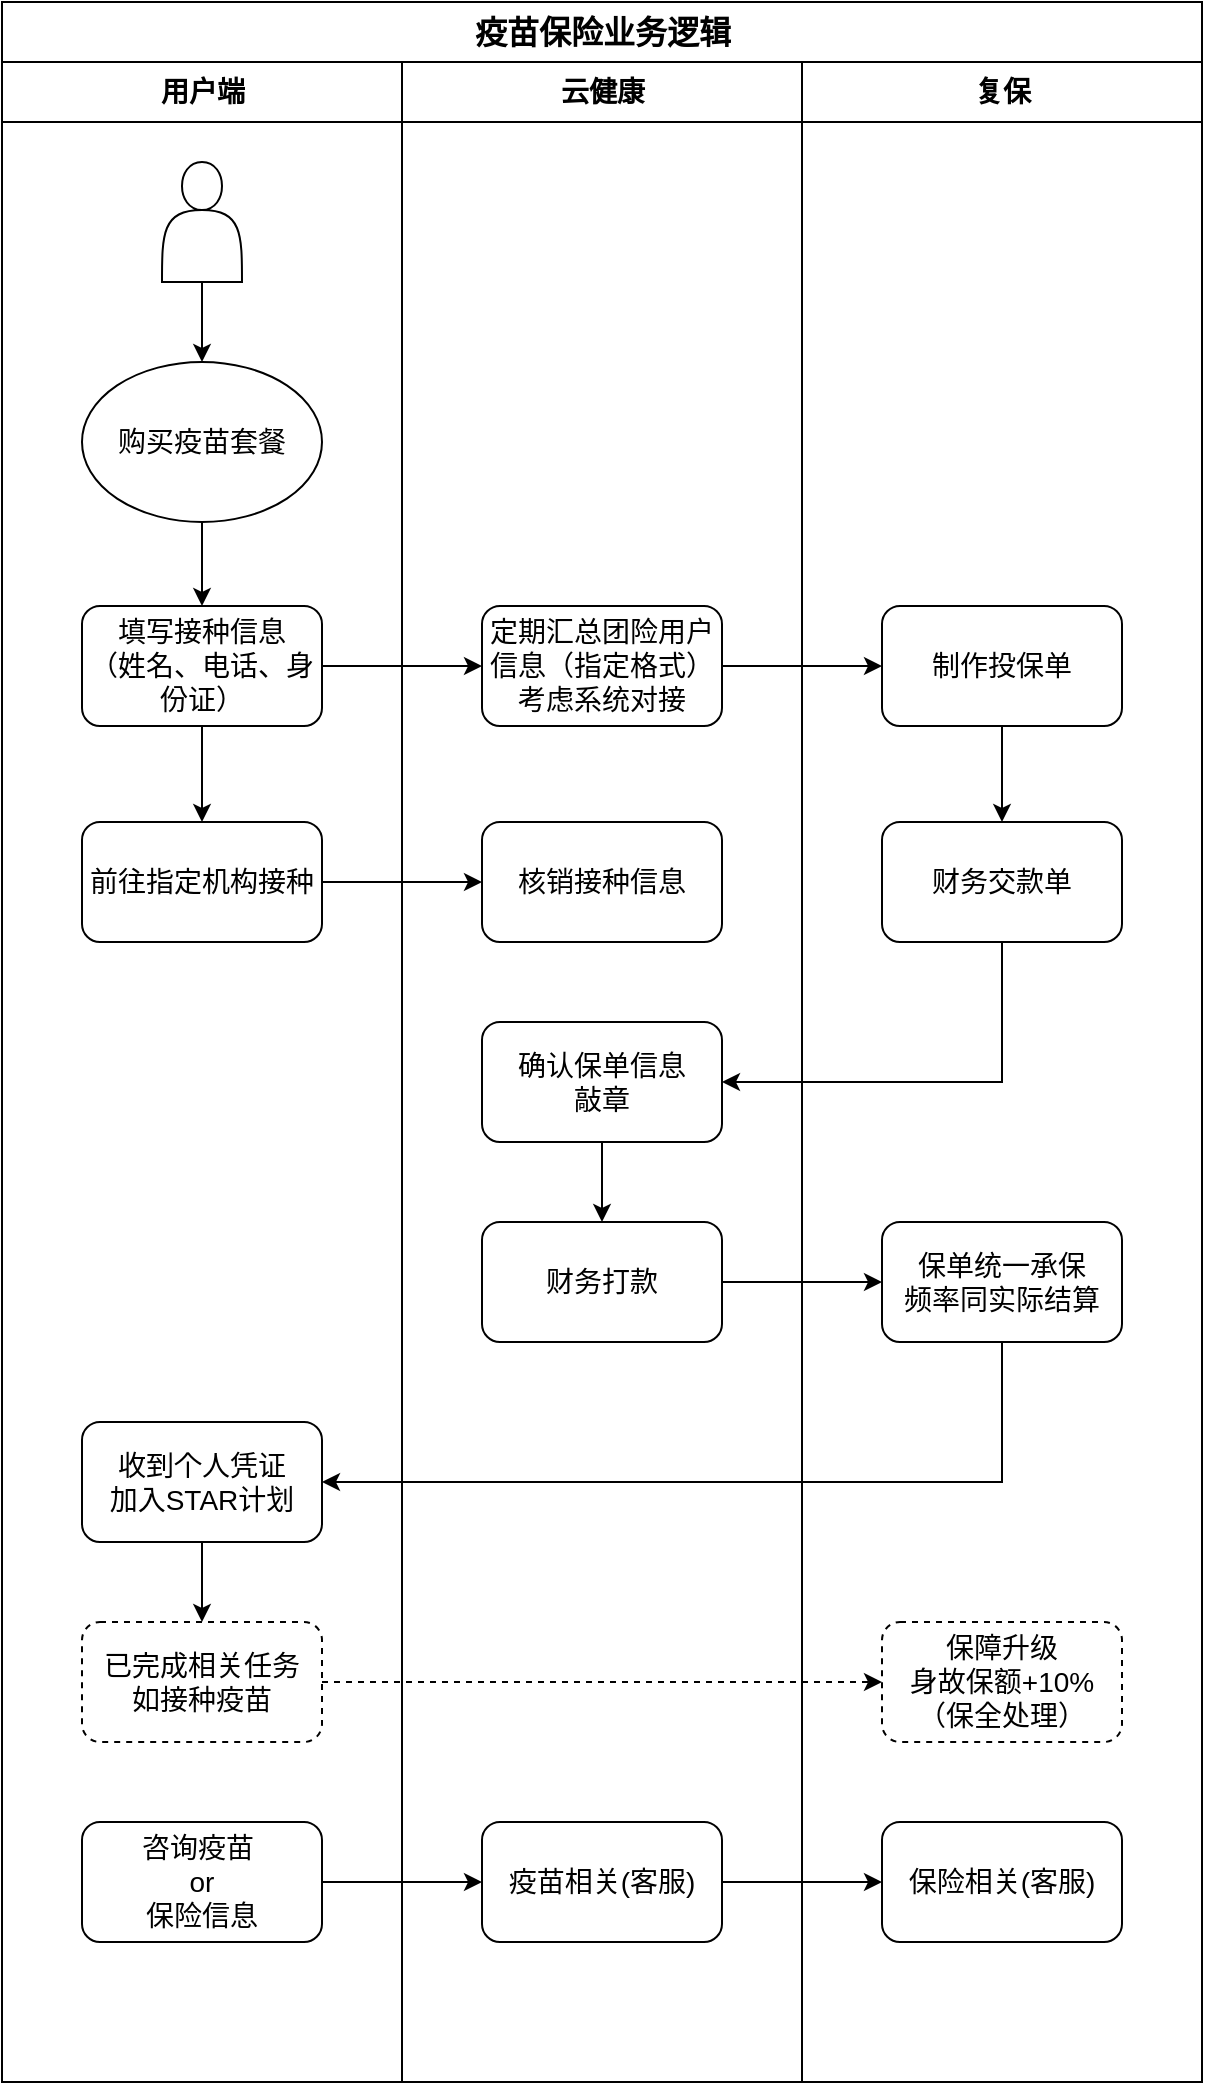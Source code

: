 <mxfile version="13.8.2" type="github">
  <diagram id="9zuYNIIFEwcfwW7uDdRH" name="Page-1">
    <mxGraphModel dx="1102" dy="567" grid="1" gridSize="10" guides="1" tooltips="1" connect="1" arrows="1" fold="1" page="1" pageScale="1" pageWidth="827" pageHeight="1169" math="0" shadow="0">
      <root>
        <mxCell id="0" />
        <mxCell id="1" parent="0" />
        <mxCell id="gNlPnnT1LrWGPwhpcQ5h-1" value="疫苗保险业务逻辑" style="swimlane;html=1;childLayout=stackLayout;resizeParent=1;resizeParentMax=0;startSize=30;fontSize=16;" vertex="1" parent="1">
          <mxGeometry x="80" y="40" width="600" height="1040" as="geometry" />
        </mxCell>
        <mxCell id="gNlPnnT1LrWGPwhpcQ5h-2" value="用户端" style="swimlane;html=1;startSize=30;fontSize=14;" vertex="1" parent="gNlPnnT1LrWGPwhpcQ5h-1">
          <mxGeometry y="30" width="200" height="1010" as="geometry" />
        </mxCell>
        <mxCell id="gNlPnnT1LrWGPwhpcQ5h-3" style="edgeStyle=orthogonalEdgeStyle;rounded=0;orthogonalLoop=1;jettySize=auto;html=1;exitX=0.5;exitY=1;exitDx=0;exitDy=0;entryX=0.5;entryY=0;entryDx=0;entryDy=0;fontSize=14;" edge="1" parent="gNlPnnT1LrWGPwhpcQ5h-2" source="gNlPnnT1LrWGPwhpcQ5h-7" target="gNlPnnT1LrWGPwhpcQ5h-6">
          <mxGeometry relative="1" as="geometry" />
        </mxCell>
        <mxCell id="gNlPnnT1LrWGPwhpcQ5h-4" style="edgeStyle=orthogonalEdgeStyle;rounded=0;orthogonalLoop=1;jettySize=auto;html=1;exitX=0.5;exitY=1;exitDx=0;exitDy=0;entryX=0.5;entryY=0;entryDx=0;entryDy=0;fontSize=14;" edge="1" parent="gNlPnnT1LrWGPwhpcQ5h-2" source="gNlPnnT1LrWGPwhpcQ5h-6" target="gNlPnnT1LrWGPwhpcQ5h-5">
          <mxGeometry relative="1" as="geometry" />
        </mxCell>
        <mxCell id="gNlPnnT1LrWGPwhpcQ5h-5" value="填写接种信息&lt;br&gt;（姓名、电话、身份证）" style="rounded=1;whiteSpace=wrap;html=1;fontSize=14;" vertex="1" parent="gNlPnnT1LrWGPwhpcQ5h-2">
          <mxGeometry x="40" y="272" width="120" height="60" as="geometry" />
        </mxCell>
        <mxCell id="gNlPnnT1LrWGPwhpcQ5h-6" value="购买疫苗套餐" style="ellipse;whiteSpace=wrap;html=1;fontSize=14;" vertex="1" parent="gNlPnnT1LrWGPwhpcQ5h-2">
          <mxGeometry x="40" y="150" width="120" height="80" as="geometry" />
        </mxCell>
        <mxCell id="gNlPnnT1LrWGPwhpcQ5h-7" value="" style="shape=actor;whiteSpace=wrap;html=1;fontSize=14;" vertex="1" parent="gNlPnnT1LrWGPwhpcQ5h-2">
          <mxGeometry x="80" y="50" width="40" height="60" as="geometry" />
        </mxCell>
        <mxCell id="gNlPnnT1LrWGPwhpcQ5h-8" value="" style="edgeStyle=orthogonalEdgeStyle;rounded=0;orthogonalLoop=1;jettySize=auto;html=1;fontSize=14;" edge="1" parent="gNlPnnT1LrWGPwhpcQ5h-2" source="gNlPnnT1LrWGPwhpcQ5h-5" target="gNlPnnT1LrWGPwhpcQ5h-9">
          <mxGeometry relative="1" as="geometry" />
        </mxCell>
        <mxCell id="gNlPnnT1LrWGPwhpcQ5h-9" value="前往指定机构接种" style="whiteSpace=wrap;html=1;rounded=1;fontSize=14;" vertex="1" parent="gNlPnnT1LrWGPwhpcQ5h-2">
          <mxGeometry x="40" y="380" width="120" height="60" as="geometry" />
        </mxCell>
        <mxCell id="gNlPnnT1LrWGPwhpcQ5h-10" value="收到个人凭证&lt;br&gt;加入STAR计划" style="rounded=1;whiteSpace=wrap;html=1;fontSize=14;" vertex="1" parent="gNlPnnT1LrWGPwhpcQ5h-2">
          <mxGeometry x="40" y="680" width="120" height="60" as="geometry" />
        </mxCell>
        <mxCell id="gNlPnnT1LrWGPwhpcQ5h-11" value="" style="edgeStyle=orthogonalEdgeStyle;rounded=0;orthogonalLoop=1;jettySize=auto;html=1;fontSize=14;" edge="1" parent="gNlPnnT1LrWGPwhpcQ5h-2" source="gNlPnnT1LrWGPwhpcQ5h-10" target="gNlPnnT1LrWGPwhpcQ5h-12">
          <mxGeometry relative="1" as="geometry" />
        </mxCell>
        <mxCell id="gNlPnnT1LrWGPwhpcQ5h-12" value="已完成相关任务&lt;br&gt;如接种疫苗" style="whiteSpace=wrap;html=1;rounded=1;fontSize=14;dashed=1;" vertex="1" parent="gNlPnnT1LrWGPwhpcQ5h-2">
          <mxGeometry x="40" y="780" width="120" height="60" as="geometry" />
        </mxCell>
        <mxCell id="gNlPnnT1LrWGPwhpcQ5h-13" value="咨询疫苗&amp;nbsp;&lt;br&gt;or&lt;br&gt;保险信息" style="rounded=1;whiteSpace=wrap;html=1;fontSize=14;" vertex="1" parent="gNlPnnT1LrWGPwhpcQ5h-2">
          <mxGeometry x="40" y="880" width="120" height="60" as="geometry" />
        </mxCell>
        <mxCell id="gNlPnnT1LrWGPwhpcQ5h-14" value="云健康" style="swimlane;html=1;startSize=30;fontSize=14;" vertex="1" parent="gNlPnnT1LrWGPwhpcQ5h-1">
          <mxGeometry x="200" y="30" width="200" height="1010" as="geometry" />
        </mxCell>
        <mxCell id="gNlPnnT1LrWGPwhpcQ5h-15" value="定期汇总团险用户信息（指定格式）&lt;br&gt;考虑系统对接" style="rounded=1;whiteSpace=wrap;html=1;fontSize=14;" vertex="1" parent="gNlPnnT1LrWGPwhpcQ5h-14">
          <mxGeometry x="40" y="272" width="120" height="60" as="geometry" />
        </mxCell>
        <mxCell id="gNlPnnT1LrWGPwhpcQ5h-16" value="核销接种信息" style="whiteSpace=wrap;html=1;rounded=1;fontSize=14;" vertex="1" parent="gNlPnnT1LrWGPwhpcQ5h-14">
          <mxGeometry x="40" y="380" width="120" height="60" as="geometry" />
        </mxCell>
        <mxCell id="gNlPnnT1LrWGPwhpcQ5h-17" value="确认保单信息&lt;br&gt;敲章" style="rounded=1;whiteSpace=wrap;html=1;fontSize=14;" vertex="1" parent="gNlPnnT1LrWGPwhpcQ5h-14">
          <mxGeometry x="40" y="480" width="120" height="60" as="geometry" />
        </mxCell>
        <mxCell id="gNlPnnT1LrWGPwhpcQ5h-18" value="" style="edgeStyle=orthogonalEdgeStyle;rounded=0;orthogonalLoop=1;jettySize=auto;html=1;fontSize=14;" edge="1" parent="gNlPnnT1LrWGPwhpcQ5h-14" source="gNlPnnT1LrWGPwhpcQ5h-17" target="gNlPnnT1LrWGPwhpcQ5h-19">
          <mxGeometry relative="1" as="geometry" />
        </mxCell>
        <mxCell id="gNlPnnT1LrWGPwhpcQ5h-19" value="财务打款" style="whiteSpace=wrap;html=1;rounded=1;fontSize=14;" vertex="1" parent="gNlPnnT1LrWGPwhpcQ5h-14">
          <mxGeometry x="40" y="580" width="120" height="60" as="geometry" />
        </mxCell>
        <mxCell id="gNlPnnT1LrWGPwhpcQ5h-20" value="疫苗相关(客服)" style="whiteSpace=wrap;html=1;rounded=1;fontSize=14;" vertex="1" parent="gNlPnnT1LrWGPwhpcQ5h-14">
          <mxGeometry x="40" y="880" width="120" height="60" as="geometry" />
        </mxCell>
        <mxCell id="gNlPnnT1LrWGPwhpcQ5h-21" value="复保" style="swimlane;html=1;startSize=30;fontSize=14;" vertex="1" parent="gNlPnnT1LrWGPwhpcQ5h-1">
          <mxGeometry x="400" y="30" width="200" height="1010" as="geometry" />
        </mxCell>
        <mxCell id="gNlPnnT1LrWGPwhpcQ5h-22" value="保险相关(客服)" style="whiteSpace=wrap;html=1;rounded=1;fontSize=14;" vertex="1" parent="gNlPnnT1LrWGPwhpcQ5h-21">
          <mxGeometry x="40" y="880" width="120" height="60" as="geometry" />
        </mxCell>
        <mxCell id="gNlPnnT1LrWGPwhpcQ5h-23" value="制作投保单" style="rounded=1;whiteSpace=wrap;html=1;fontSize=14;" vertex="1" parent="gNlPnnT1LrWGPwhpcQ5h-21">
          <mxGeometry x="40" y="272" width="120" height="60" as="geometry" />
        </mxCell>
        <mxCell id="gNlPnnT1LrWGPwhpcQ5h-24" value="" style="edgeStyle=orthogonalEdgeStyle;rounded=0;orthogonalLoop=1;jettySize=auto;html=1;fontSize=14;" edge="1" parent="gNlPnnT1LrWGPwhpcQ5h-21" source="gNlPnnT1LrWGPwhpcQ5h-23" target="gNlPnnT1LrWGPwhpcQ5h-25">
          <mxGeometry relative="1" as="geometry" />
        </mxCell>
        <mxCell id="gNlPnnT1LrWGPwhpcQ5h-25" value="财务交款单" style="whiteSpace=wrap;html=1;rounded=1;fontSize=14;" vertex="1" parent="gNlPnnT1LrWGPwhpcQ5h-21">
          <mxGeometry x="40" y="380" width="120" height="60" as="geometry" />
        </mxCell>
        <mxCell id="gNlPnnT1LrWGPwhpcQ5h-26" value="保单统一承保&lt;br&gt;频率同实际结算" style="whiteSpace=wrap;html=1;rounded=1;fontSize=14;" vertex="1" parent="gNlPnnT1LrWGPwhpcQ5h-21">
          <mxGeometry x="40" y="580" width="120" height="60" as="geometry" />
        </mxCell>
        <mxCell id="gNlPnnT1LrWGPwhpcQ5h-27" value="保障升级&lt;br&gt;身故保额+10%&lt;br&gt;（保全处理）" style="rounded=1;whiteSpace=wrap;html=1;dashed=1;fontSize=14;" vertex="1" parent="gNlPnnT1LrWGPwhpcQ5h-21">
          <mxGeometry x="40" y="780" width="120" height="60" as="geometry" />
        </mxCell>
        <mxCell id="gNlPnnT1LrWGPwhpcQ5h-28" style="edgeStyle=orthogonalEdgeStyle;rounded=0;orthogonalLoop=1;jettySize=auto;html=1;exitX=1;exitY=0.5;exitDx=0;exitDy=0;entryX=0;entryY=0.5;entryDx=0;entryDy=0;fontSize=14;" edge="1" parent="gNlPnnT1LrWGPwhpcQ5h-1" source="gNlPnnT1LrWGPwhpcQ5h-5" target="gNlPnnT1LrWGPwhpcQ5h-15">
          <mxGeometry relative="1" as="geometry" />
        </mxCell>
        <mxCell id="gNlPnnT1LrWGPwhpcQ5h-29" style="edgeStyle=orthogonalEdgeStyle;rounded=0;orthogonalLoop=1;jettySize=auto;html=1;exitX=1;exitY=0.5;exitDx=0;exitDy=0;entryX=0;entryY=0.5;entryDx=0;entryDy=0;fontSize=14;" edge="1" parent="gNlPnnT1LrWGPwhpcQ5h-1" source="gNlPnnT1LrWGPwhpcQ5h-15" target="gNlPnnT1LrWGPwhpcQ5h-23">
          <mxGeometry relative="1" as="geometry" />
        </mxCell>
        <mxCell id="gNlPnnT1LrWGPwhpcQ5h-30" value="" style="edgeStyle=orthogonalEdgeStyle;rounded=0;orthogonalLoop=1;jettySize=auto;html=1;fontSize=14;" edge="1" parent="gNlPnnT1LrWGPwhpcQ5h-1" source="gNlPnnT1LrWGPwhpcQ5h-9" target="gNlPnnT1LrWGPwhpcQ5h-16">
          <mxGeometry relative="1" as="geometry" />
        </mxCell>
        <mxCell id="gNlPnnT1LrWGPwhpcQ5h-31" style="edgeStyle=orthogonalEdgeStyle;rounded=0;orthogonalLoop=1;jettySize=auto;html=1;exitX=0.5;exitY=1;exitDx=0;exitDy=0;entryX=1;entryY=0.5;entryDx=0;entryDy=0;fontSize=14;" edge="1" parent="gNlPnnT1LrWGPwhpcQ5h-1" source="gNlPnnT1LrWGPwhpcQ5h-25" target="gNlPnnT1LrWGPwhpcQ5h-17">
          <mxGeometry relative="1" as="geometry" />
        </mxCell>
        <mxCell id="gNlPnnT1LrWGPwhpcQ5h-32" value="" style="edgeStyle=orthogonalEdgeStyle;rounded=0;orthogonalLoop=1;jettySize=auto;html=1;fontSize=14;" edge="1" parent="gNlPnnT1LrWGPwhpcQ5h-1" source="gNlPnnT1LrWGPwhpcQ5h-19" target="gNlPnnT1LrWGPwhpcQ5h-26">
          <mxGeometry relative="1" as="geometry" />
        </mxCell>
        <mxCell id="gNlPnnT1LrWGPwhpcQ5h-33" style="edgeStyle=orthogonalEdgeStyle;rounded=0;orthogonalLoop=1;jettySize=auto;html=1;exitX=0.5;exitY=1;exitDx=0;exitDy=0;entryX=1;entryY=0.5;entryDx=0;entryDy=0;fontSize=14;" edge="1" parent="gNlPnnT1LrWGPwhpcQ5h-1" source="gNlPnnT1LrWGPwhpcQ5h-26" target="gNlPnnT1LrWGPwhpcQ5h-10">
          <mxGeometry relative="1" as="geometry" />
        </mxCell>
        <mxCell id="gNlPnnT1LrWGPwhpcQ5h-34" style="edgeStyle=orthogonalEdgeStyle;rounded=0;orthogonalLoop=1;jettySize=auto;html=1;exitX=1;exitY=0.5;exitDx=0;exitDy=0;entryX=0;entryY=0.5;entryDx=0;entryDy=0;fontSize=14;dashed=1;" edge="1" parent="gNlPnnT1LrWGPwhpcQ5h-1" source="gNlPnnT1LrWGPwhpcQ5h-12" target="gNlPnnT1LrWGPwhpcQ5h-27">
          <mxGeometry relative="1" as="geometry" />
        </mxCell>
        <mxCell id="gNlPnnT1LrWGPwhpcQ5h-35" value="" style="edgeStyle=orthogonalEdgeStyle;rounded=0;orthogonalLoop=1;jettySize=auto;html=1;fontSize=14;" edge="1" parent="gNlPnnT1LrWGPwhpcQ5h-1" source="gNlPnnT1LrWGPwhpcQ5h-13" target="gNlPnnT1LrWGPwhpcQ5h-20">
          <mxGeometry relative="1" as="geometry" />
        </mxCell>
        <mxCell id="gNlPnnT1LrWGPwhpcQ5h-36" style="edgeStyle=orthogonalEdgeStyle;rounded=0;orthogonalLoop=1;jettySize=auto;html=1;exitX=1;exitY=0.5;exitDx=0;exitDy=0;fontSize=14;" edge="1" parent="gNlPnnT1LrWGPwhpcQ5h-1" source="gNlPnnT1LrWGPwhpcQ5h-20" target="gNlPnnT1LrWGPwhpcQ5h-22">
          <mxGeometry relative="1" as="geometry" />
        </mxCell>
      </root>
    </mxGraphModel>
  </diagram>
</mxfile>
